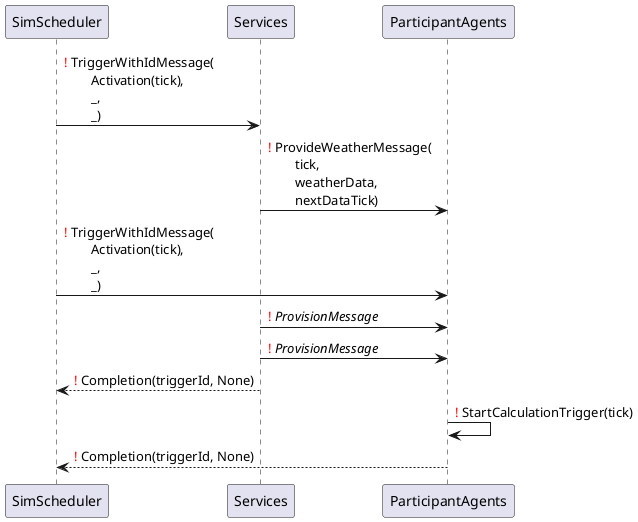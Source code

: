 @startuml
SimScheduler -> Services: <font color=red>!</font> TriggerWithIdMessage(\n\tActivation(tick),\n\t_,\n\t_)
Services -> ParticipantAgents: <font color=red>!</font> ProvideWeatherMessage(\n\ttick,\n\tweatherData,\n\tnextDataTick)
SimScheduler -> ParticipantAgents: <font color=red>!</font> TriggerWithIdMessage(\n\tActivation(tick),\n\t_,\n\t_)
Services -> ParticipantAgents: <font color=red>!</font> <i>ProvisionMessage</i>
Services -> ParticipantAgents: <font color=red>!</font> <i>ProvisionMessage</i>
Services --> SimScheduler: <font color=red>!</font> Completion(triggerId, None)
ParticipantAgents -> ParticipantAgents: <font color=red>!</font> StartCalculationTrigger(tick)
ParticipantAgents --> SimScheduler: <font color=red>!</font> Completion(triggerId, None)
@enduml